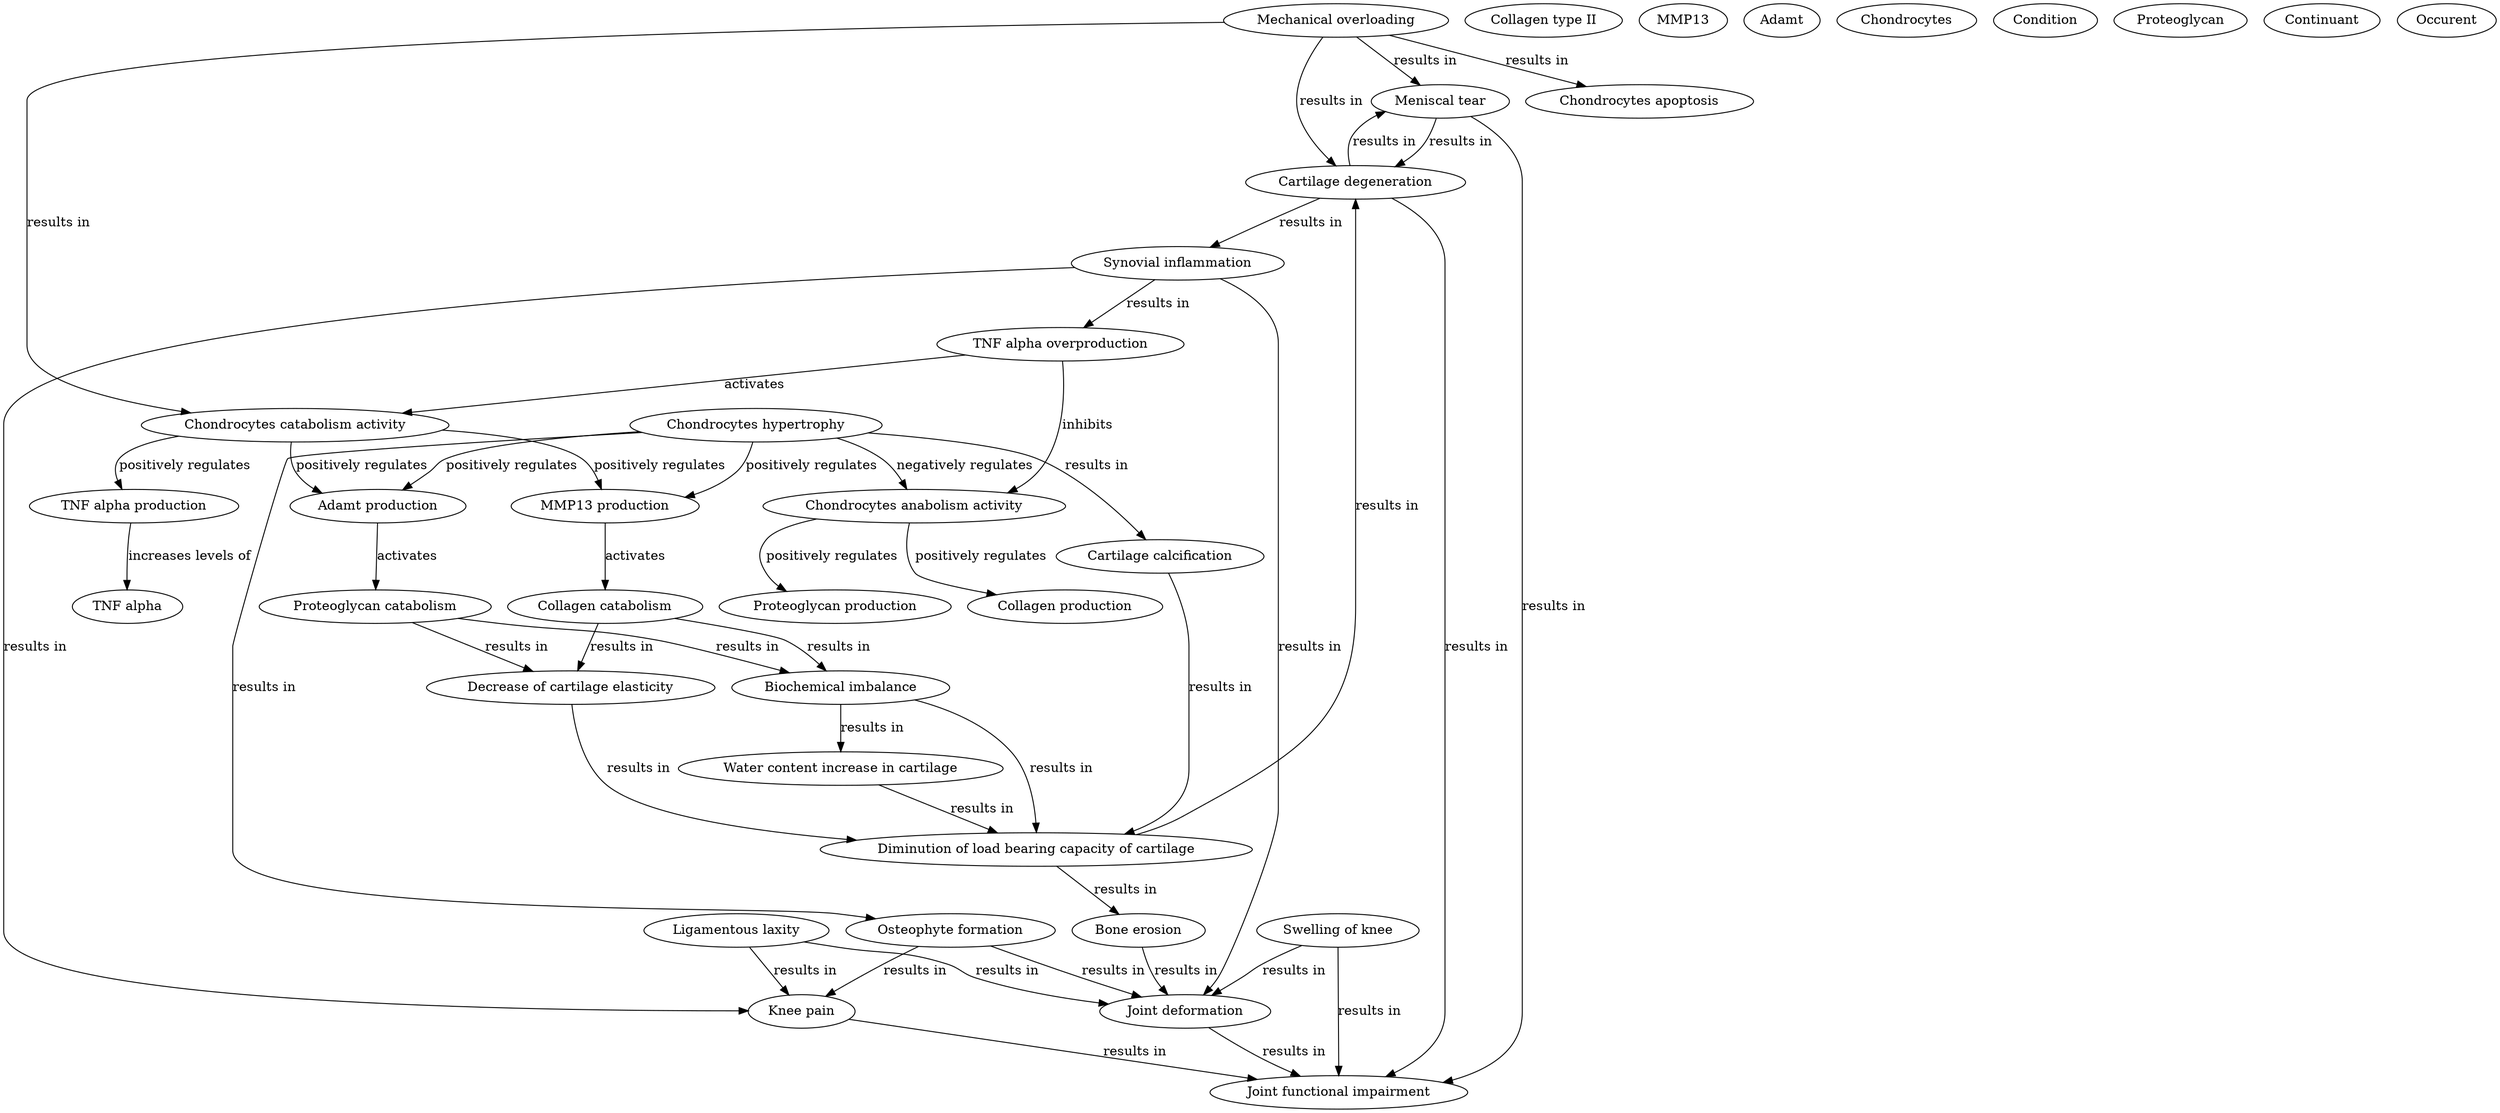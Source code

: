 digraph g {
"http://plumdeq.xyz/ontologies/hypothesis/Joint_functional_impairment" [label="Joint functional impairment"] ;
"http://plumdeq.xyz/ontologies/hypothesis/Mechanical_overloading" [label="Mechanical overloading"] ;
"http://plumdeq.xyz/ontologies/hypothesis/TNF_alpha_production" [label="TNF alpha production"] ;
"http://plumdeq.xyz/ontologies/hypothesis/Adamt_production" [label="Adamt production"] ;
"http://plumdeq.xyz/ontologies/hypothesis/Chondrocytes_catabolism_activity" [label="Chondrocytes catabolism activity"] ;
"http://plumdeq.xyz/ontologies/hypothesis/TNF_alpha" [label="TNF alpha"] ;
"http://plumdeq.xyz/ontologies/hypothesis/Chondrocytes_hypertrophy" [label="Chondrocytes hypertrophy"] ;
"http://plumdeq.xyz/ontologies/hypothesis/Osteophyte_formation" [label="Osteophyte formation"] ;
"http://plumdeq.xyz/ontologies/hypothesis/Diminution_of_load_bearing_capacity_of_cartilage" [label="Diminution of load bearing capacity of cartilage"] ;
"http://plumdeq.xyz/ontologies/hypothesis/TNF_alpha_overproduction" [label="TNF alpha overproduction"] ;
"http://plumdeq.xyz/ontologies/hypothesis/Cartilage_calcification" [label="Cartilage calcification"] ;
"http://plumdeq.xyz/ontologies/hypothesis/Collagen_type_II" [label="Collagen type II"] ;
"http://plumdeq.xyz/ontologies/hypothesis/Collagen_production" [label="Collagen production"] ;
"http://plumdeq.xyz/ontologies/hypothesis/MMP13" [label="MMP13"] ;
"http://plumdeq.xyz/ontologies/hypothesis/Meniscal_tear" [label="Meniscal tear"] ;
"http://plumdeq.xyz/ontologies/hypothesis/Swelling_of_knee" [label="Swelling of knee"] ;
"http://plumdeq.xyz/ontologies/hypothesis/Chondrocytes_anabolism_activity" [label="Chondrocytes anabolism activity"] ;
"http://plumdeq.xyz/ontologies/hypothesis/Adamt" [label="Adamt"] ;
"http://plumdeq.xyz/ontologies/hypothesis/Chondrocytes" [label="Chondrocytes"] ;
"http://plumdeq.xyz/ontologies/hypothesis/Water_content_increase_in_cartilage" [label="Water content increase in cartilage"] ;
"http://plumdeq.xyz/ontologies/hypothesis/Condition" [label="Condition"] ;
"http://plumdeq.xyz/ontologies/hypothesis/Proteoglycan" [label="Proteoglycan"] ;
"http://plumdeq.xyz/ontologies/hypothesis/Synovial_inflammation" [label="Synovial inflammation"] ;
"http://plumdeq.xyz/ontologies/hypothesis/Continuant" [label="Continuant"] ;
"http://plumdeq.xyz/ontologies/hypothesis/Collagen_catabolism" [label="Collagen catabolism"] ;
"http://plumdeq.xyz/ontologies/hypothesis/Joint_deformation" [label="Joint deformation"] ;
"http://plumdeq.xyz/ontologies/hypothesis/Occurent" [label="Occurent"] ;
"http://plumdeq.xyz/ontologies/hypothesis/Proteoglycan_catabolism" [label="Proteoglycan catabolism"] ;
"http://plumdeq.xyz/ontologies/hypothesis/Cartilage_degeneration" [label="Cartilage degeneration"] ;
"http://plumdeq.xyz/ontologies/hypothesis/Ligamentous_laxity" [label="Ligamentous laxity"] ;
"http://plumdeq.xyz/ontologies/hypothesis/MMP13_production" [label="MMP13 production"] ;
"http://plumdeq.xyz/ontologies/hypothesis/Biochemical_imbalance" [label="Biochemical imbalance"] ;
"http://plumdeq.xyz/ontologies/hypothesis/Decrease_of_cartilage_elasticity" [label="Decrease of cartilage elasticity"] ;
"http://plumdeq.xyz/ontologies/hypothesis/Bone_erosion" [label="Bone erosion"] ;
"http://plumdeq.xyz/ontologies/hypothesis/Proteoglycan_production" [label="Proteoglycan production"] ;
"http://plumdeq.xyz/ontologies/hypothesis/Knee_pain" [label="Knee pain"] ;
"http://plumdeq.xyz/ontologies/hypothesis/Chondrocytes_apoptosis" [label="Chondrocytes apoptosis"] ;
"http://plumdeq.xyz/ontologies/hypothesis/Mechanical_overloading" -> "http://plumdeq.xyz/ontologies/hypothesis/Cartilage_degeneration" [label="results in"] ;
"http://plumdeq.xyz/ontologies/hypothesis/Mechanical_overloading" -> "http://plumdeq.xyz/ontologies/hypothesis/Meniscal_tear" [label="results in"] ;
"http://plumdeq.xyz/ontologies/hypothesis/Mechanical_overloading" -> "http://plumdeq.xyz/ontologies/hypothesis/Chondrocytes_apoptosis" [label="results in"] ;
"http://plumdeq.xyz/ontologies/hypothesis/Mechanical_overloading" -> "http://plumdeq.xyz/ontologies/hypothesis/Chondrocytes_catabolism_activity" [label="results in"] ;
"http://plumdeq.xyz/ontologies/hypothesis/TNF_alpha_production" -> "http://plumdeq.xyz/ontologies/hypothesis/TNF_alpha" [label="increases levels of"] ;
"http://plumdeq.xyz/ontologies/hypothesis/Adamt_production" -> "http://plumdeq.xyz/ontologies/hypothesis/Proteoglycan_catabolism" [label="activates"] ;
"http://plumdeq.xyz/ontologies/hypothesis/Chondrocytes_catabolism_activity" -> "http://plumdeq.xyz/ontologies/hypothesis/TNF_alpha_production" [label="positively regulates"] ;
"http://plumdeq.xyz/ontologies/hypothesis/Chondrocytes_catabolism_activity" -> "http://plumdeq.xyz/ontologies/hypothesis/Adamt_production" [label="positively regulates"] ;
"http://plumdeq.xyz/ontologies/hypothesis/Chondrocytes_catabolism_activity" -> "http://plumdeq.xyz/ontologies/hypothesis/MMP13_production" [label="positively regulates"] ;
"http://plumdeq.xyz/ontologies/hypothesis/Chondrocytes_hypertrophy" -> "http://plumdeq.xyz/ontologies/hypothesis/Chondrocytes_anabolism_activity" [label="negatively regulates"] ;
"http://plumdeq.xyz/ontologies/hypothesis/Chondrocytes_hypertrophy" -> "http://plumdeq.xyz/ontologies/hypothesis/Osteophyte_formation" [label="results in"] ;
"http://plumdeq.xyz/ontologies/hypothesis/Chondrocytes_hypertrophy" -> "http://plumdeq.xyz/ontologies/hypothesis/Adamt_production" [label="positively regulates"] ;
"http://plumdeq.xyz/ontologies/hypothesis/Chondrocytes_hypertrophy" -> "http://plumdeq.xyz/ontologies/hypothesis/MMP13_production" [label="positively regulates"] ;
"http://plumdeq.xyz/ontologies/hypothesis/Chondrocytes_hypertrophy" -> "http://plumdeq.xyz/ontologies/hypothesis/Cartilage_calcification" [label="results in"] ;
"http://plumdeq.xyz/ontologies/hypothesis/Osteophyte_formation" -> "http://plumdeq.xyz/ontologies/hypothesis/Joint_deformation" [label="results in"] ;
"http://plumdeq.xyz/ontologies/hypothesis/Osteophyte_formation" -> "http://plumdeq.xyz/ontologies/hypothesis/Knee_pain" [label="results in"] ;
"http://plumdeq.xyz/ontologies/hypothesis/Diminution_of_load_bearing_capacity_of_cartilage" -> "http://plumdeq.xyz/ontologies/hypothesis/Cartilage_degeneration" [label="results in"] ;
"http://plumdeq.xyz/ontologies/hypothesis/Diminution_of_load_bearing_capacity_of_cartilage" -> "http://plumdeq.xyz/ontologies/hypothesis/Bone_erosion" [label="results in"] ;
"http://plumdeq.xyz/ontologies/hypothesis/TNF_alpha_overproduction" -> "http://plumdeq.xyz/ontologies/hypothesis/Chondrocytes_anabolism_activity" [label="inhibits"] ;
"http://plumdeq.xyz/ontologies/hypothesis/TNF_alpha_overproduction" -> "http://plumdeq.xyz/ontologies/hypothesis/Chondrocytes_catabolism_activity" [label="activates"] ;
"http://plumdeq.xyz/ontologies/hypothesis/Cartilage_calcification" -> "http://plumdeq.xyz/ontologies/hypothesis/Diminution_of_load_bearing_capacity_of_cartilage" [label="results in"] ;
"http://plumdeq.xyz/ontologies/hypothesis/Meniscal_tear" -> "http://plumdeq.xyz/ontologies/hypothesis/Cartilage_degeneration" [label="results in"] ;
"http://plumdeq.xyz/ontologies/hypothesis/Meniscal_tear" -> "http://plumdeq.xyz/ontologies/hypothesis/Joint_functional_impairment" [label="results in"] ;
"http://plumdeq.xyz/ontologies/hypothesis/Swelling_of_knee" -> "http://plumdeq.xyz/ontologies/hypothesis/Joint_functional_impairment" [label="results in"] ;
"http://plumdeq.xyz/ontologies/hypothesis/Swelling_of_knee" -> "http://plumdeq.xyz/ontologies/hypothesis/Joint_deformation" [label="results in"] ;
"http://plumdeq.xyz/ontologies/hypothesis/Chondrocytes_anabolism_activity" -> "http://plumdeq.xyz/ontologies/hypothesis/Collagen_production" [label="positively regulates"] ;
"http://plumdeq.xyz/ontologies/hypothesis/Chondrocytes_anabolism_activity" -> "http://plumdeq.xyz/ontologies/hypothesis/Proteoglycan_production" [label="positively regulates"] ;
"http://plumdeq.xyz/ontologies/hypothesis/Water_content_increase_in_cartilage" -> "http://plumdeq.xyz/ontologies/hypothesis/Diminution_of_load_bearing_capacity_of_cartilage" [label="results in"] ;
"http://plumdeq.xyz/ontologies/hypothesis/Synovial_inflammation" -> "http://plumdeq.xyz/ontologies/hypothesis/Joint_deformation" [label="results in"] ;
"http://plumdeq.xyz/ontologies/hypothesis/Synovial_inflammation" -> "http://plumdeq.xyz/ontologies/hypothesis/TNF_alpha_overproduction" [label="results in"] ;
"http://plumdeq.xyz/ontologies/hypothesis/Synovial_inflammation" -> "http://plumdeq.xyz/ontologies/hypothesis/Knee_pain" [label="results in"] ;
"http://plumdeq.xyz/ontologies/hypothesis/Collagen_catabolism" -> "http://plumdeq.xyz/ontologies/hypothesis/Biochemical_imbalance" [label="results in"] ;
"http://plumdeq.xyz/ontologies/hypothesis/Collagen_catabolism" -> "http://plumdeq.xyz/ontologies/hypothesis/Decrease_of_cartilage_elasticity" [label="results in"] ;
"http://plumdeq.xyz/ontologies/hypothesis/Joint_deformation" -> "http://plumdeq.xyz/ontologies/hypothesis/Joint_functional_impairment" [label="results in"] ;
"http://plumdeq.xyz/ontologies/hypothesis/Proteoglycan_catabolism" -> "http://plumdeq.xyz/ontologies/hypothesis/Biochemical_imbalance" [label="results in"] ;
"http://plumdeq.xyz/ontologies/hypothesis/Proteoglycan_catabolism" -> "http://plumdeq.xyz/ontologies/hypothesis/Decrease_of_cartilage_elasticity" [label="results in"] ;
"http://plumdeq.xyz/ontologies/hypothesis/Cartilage_degeneration" -> "http://plumdeq.xyz/ontologies/hypothesis/Joint_functional_impairment" [label="results in"] ;
"http://plumdeq.xyz/ontologies/hypothesis/Cartilage_degeneration" -> "http://plumdeq.xyz/ontologies/hypothesis/Synovial_inflammation" [label="results in"] ;
"http://plumdeq.xyz/ontologies/hypothesis/Cartilage_degeneration" -> "http://plumdeq.xyz/ontologies/hypothesis/Meniscal_tear" [label="results in"] ;
"http://plumdeq.xyz/ontologies/hypothesis/Ligamentous_laxity" -> "http://plumdeq.xyz/ontologies/hypothesis/Joint_deformation" [label="results in"] ;
"http://plumdeq.xyz/ontologies/hypothesis/Ligamentous_laxity" -> "http://plumdeq.xyz/ontologies/hypothesis/Knee_pain" [label="results in"] ;
"http://plumdeq.xyz/ontologies/hypothesis/MMP13_production" -> "http://plumdeq.xyz/ontologies/hypothesis/Collagen_catabolism" [label="activates"] ;
"http://plumdeq.xyz/ontologies/hypothesis/Biochemical_imbalance" -> "http://plumdeq.xyz/ontologies/hypothesis/Water_content_increase_in_cartilage" [label="results in"] ;
"http://plumdeq.xyz/ontologies/hypothesis/Biochemical_imbalance" -> "http://plumdeq.xyz/ontologies/hypothesis/Diminution_of_load_bearing_capacity_of_cartilage" [label="results in"] ;
"http://plumdeq.xyz/ontologies/hypothesis/Decrease_of_cartilage_elasticity" -> "http://plumdeq.xyz/ontologies/hypothesis/Diminution_of_load_bearing_capacity_of_cartilage" [label="results in"] ;
"http://plumdeq.xyz/ontologies/hypothesis/Bone_erosion" -> "http://plumdeq.xyz/ontologies/hypothesis/Joint_deformation" [label="results in"] ;
"http://plumdeq.xyz/ontologies/hypothesis/Knee_pain" -> "http://plumdeq.xyz/ontologies/hypothesis/Joint_functional_impairment" [label="results in"] ;
}
